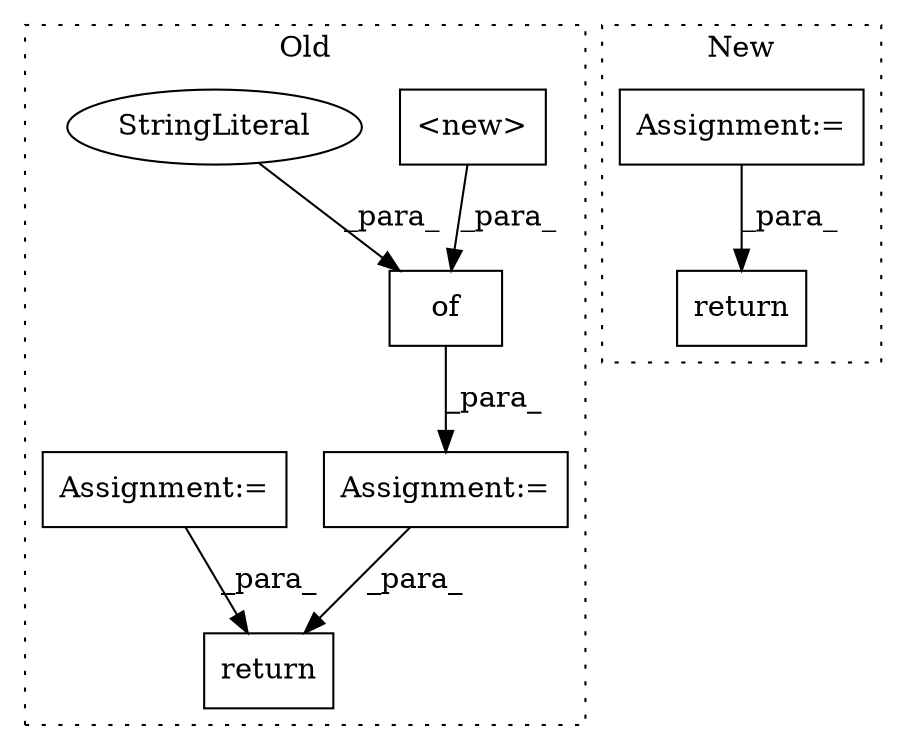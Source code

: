 digraph G {
subgraph cluster0 {
1 [label="<new>" a="14" s="13461" l="22" shape="box"];
3 [label="of" a="32" s="13443,13483" l="3,1" shape="box"];
4 [label="Assignment:=" a="7" s="13431" l="1" shape="box"];
5 [label="StringLiteral" a="45" s="13446" l="14" shape="ellipse"];
6 [label="return" a="41" s="13563" l="7" shape="box"];
7 [label="Assignment:=" a="7" s="13384" l="5" shape="box"];
label = "Old";
style="dotted";
}
subgraph cluster1 {
2 [label="return" a="41" s="16837" l="7" shape="box"];
8 [label="Assignment:=" a="7" s="16730" l="1" shape="box"];
label = "New";
style="dotted";
}
1 -> 3 [label="_para_"];
3 -> 4 [label="_para_"];
4 -> 6 [label="_para_"];
5 -> 3 [label="_para_"];
7 -> 6 [label="_para_"];
8 -> 2 [label="_para_"];
}